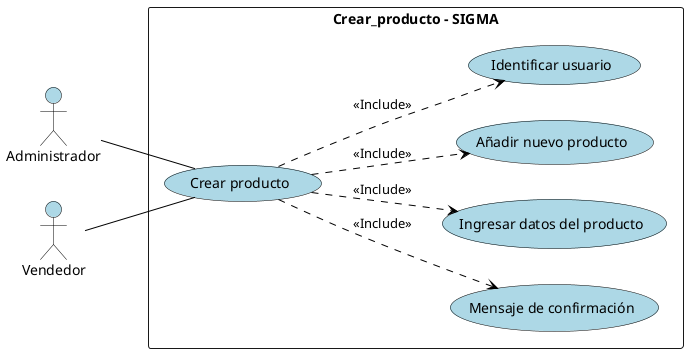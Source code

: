 @startuml CrearProducto
left to right direction
skinparam backgroundColor White
skinparam usecase {
    BackgroundColor #ADD8E6
    BorderColor Black
    ArrowColor Black
}

actor Administrador
actor Vendedor

skinparam actor {
    BackgroundColor #ADD8E6
    BorderColor Black
    FontColor Black
}

rectangle "Crear_producto - SIGMA" {
    usecase "Crear producto" as CU
    usecase "Mensaje de confirmación" as MC
    usecase "Ingresar datos del producto" as ID
    usecase "Añadir nuevo producto" as AP
    usecase "Identificar usuario" as IU
    
}

Administrador -- CU
Vendedor -- CU

CU ..> (IU) : <<Include>>
CU ..> (AP) : <<Include>>
CU ..> (ID) : <<Include>>
CU ..> (MC) : <<Include>>
@enduml
